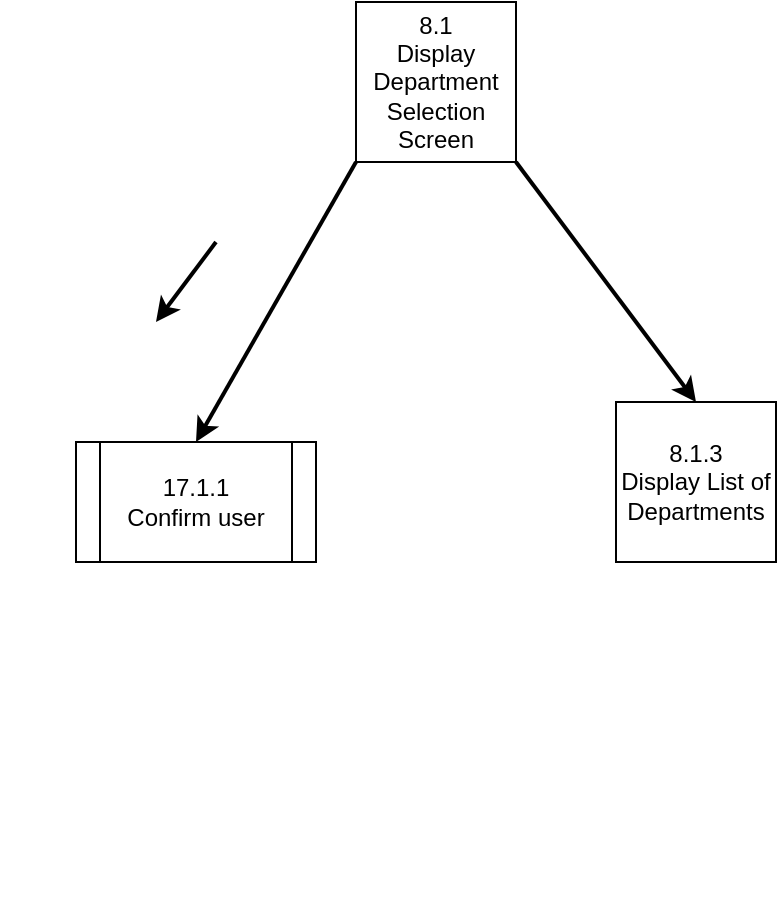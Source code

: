 <mxfile version="12.7.0" type="github" pages="3">
  <diagram id="kWIRDpr4MuSIUFzdemin" name="8.1: Display Dept Selection Screen">
    <mxGraphModel dx="1102" dy="614" grid="1" gridSize="10" guides="1" tooltips="1" connect="1" arrows="1" fold="1" page="1" pageScale="1" pageWidth="850" pageHeight="1100" math="0" shadow="0">
      <root>
        <mxCell id="0"/>
        <mxCell id="1" parent="0"/>
        <mxCell id="BT1aQ9urPEgXNWsOUUMs-1" value="8.1&lt;br&gt;Display Department Selection Screen" style="whiteSpace=wrap;html=1;aspect=fixed;" parent="1" vertex="1">
          <mxGeometry x="350" y="50" width="80" height="80" as="geometry"/>
        </mxCell>
        <mxCell id="BT1aQ9urPEgXNWsOUUMs-2" value="" style="endArrow=classic;html=1;" parent="1" edge="1">
          <mxGeometry width="50" height="50" relative="1" as="geometry">
            <mxPoint x="180" y="490" as="sourcePoint"/>
            <mxPoint x="180" y="490" as="targetPoint"/>
          </mxGeometry>
        </mxCell>
        <mxCell id="BT1aQ9urPEgXNWsOUUMs-3" value="8.1.3&lt;br&gt;Display List of Departments" style="whiteSpace=wrap;html=1;aspect=fixed;" parent="1" vertex="1">
          <mxGeometry x="480" y="250" width="80" height="80" as="geometry"/>
        </mxCell>
        <mxCell id="BT1aQ9urPEgXNWsOUUMs-5" value="" style="endArrow=classic;html=1;exitX=1;exitY=1;exitDx=0;exitDy=0;strokeWidth=2;entryX=0.5;entryY=0;entryDx=0;entryDy=0;" parent="1" source="BT1aQ9urPEgXNWsOUUMs-1" target="BT1aQ9urPEgXNWsOUUMs-3" edge="1">
          <mxGeometry width="50" height="50" relative="1" as="geometry">
            <mxPoint x="490" y="220" as="sourcePoint"/>
            <mxPoint x="515" y="250" as="targetPoint"/>
          </mxGeometry>
        </mxCell>
        <mxCell id="BT1aQ9urPEgXNWsOUUMs-12" value="" style="endArrow=classic;html=1;" parent="1" edge="1">
          <mxGeometry width="50" height="50" relative="1" as="geometry">
            <mxPoint x="400" y="495" as="sourcePoint"/>
            <mxPoint x="400" y="495" as="targetPoint"/>
          </mxGeometry>
        </mxCell>
        <mxCell id="fowH8bcEZlyx6kravxcI-2" value="17.1.1&lt;br&gt;Confirm user" style="shape=process;whiteSpace=wrap;html=1;backgroundOutline=1;" vertex="1" parent="1">
          <mxGeometry x="210" y="270" width="120" height="60" as="geometry"/>
        </mxCell>
        <mxCell id="fowH8bcEZlyx6kravxcI-3" value="" style="endArrow=classic;html=1;strokeWidth=2;exitX=0;exitY=1;exitDx=0;exitDy=0;entryX=0.5;entryY=0;entryDx=0;entryDy=0;" edge="1" parent="1" source="BT1aQ9urPEgXNWsOUUMs-1" target="fowH8bcEZlyx6kravxcI-2">
          <mxGeometry width="50" height="50" relative="1" as="geometry">
            <mxPoint x="290" y="210" as="sourcePoint"/>
            <mxPoint x="340" y="160" as="targetPoint"/>
          </mxGeometry>
        </mxCell>
        <mxCell id="fowH8bcEZlyx6kravxcI-4" value="" style="endArrow=classic;html=1;strokeWidth=2;" edge="1" parent="1">
          <mxGeometry width="50" height="50" relative="1" as="geometry">
            <mxPoint x="280" y="170" as="sourcePoint"/>
            <mxPoint x="250" y="210" as="targetPoint"/>
          </mxGeometry>
        </mxCell>
      </root>
    </mxGraphModel>
  </diagram>
  <diagram id="noVSwrxsb5jb9V1s53vI" name="8.2: Retrieve Dept Information">
    <mxGraphModel dx="1102" dy="614" grid="1" gridSize="10" guides="1" tooltips="1" connect="1" arrows="1" fold="1" page="1" pageScale="1" pageWidth="850" pageHeight="1100" math="0" shadow="0">
      <root>
        <mxCell id="vygolRGxCm583H4xdt0z-0"/>
        <mxCell id="vygolRGxCm583H4xdt0z-1" parent="vygolRGxCm583H4xdt0z-0"/>
        <mxCell id="1jjHSBB2l790MNxz8eVH-0" value="8.2&lt;br&gt;Retrieve Department Information" style="whiteSpace=wrap;html=1;aspect=fixed;" parent="vygolRGxCm583H4xdt0z-1" vertex="1">
          <mxGeometry x="355" y="50" width="80" height="80" as="geometry"/>
        </mxCell>
        <mxCell id="1jjHSBB2l790MNxz8eVH-1" value="8.2.2&lt;br&gt;Display Information of Department Home to be Edited" style="whiteSpace=wrap;html=1;aspect=fixed;" parent="vygolRGxCm583H4xdt0z-1" vertex="1">
          <mxGeometry x="410" y="250" width="90" height="90" as="geometry"/>
        </mxCell>
        <mxCell id="1jjHSBB2l790MNxz8eVH-2" value="" style="endArrow=classic;html=1;exitX=0.75;exitY=1;exitDx=0;exitDy=0;strokeWidth=2;entryX=0.5;entryY=0;entryDx=0;entryDy=0;" parent="vygolRGxCm583H4xdt0z-1" source="1jjHSBB2l790MNxz8eVH-0" target="1jjHSBB2l790MNxz8eVH-1" edge="1">
          <mxGeometry width="50" height="50" relative="1" as="geometry">
            <mxPoint x="490" y="220" as="sourcePoint"/>
            <mxPoint x="515" y="250" as="targetPoint"/>
          </mxGeometry>
        </mxCell>
        <mxCell id="1jjHSBB2l790MNxz8eVH-3" value="" style="endArrow=classic;html=1;exitX=0.25;exitY=1;exitDx=0;exitDy=0;entryX=0.5;entryY=0;entryDx=0;entryDy=0;strokeWidth=2;" parent="vygolRGxCm583H4xdt0z-1" source="1jjHSBB2l790MNxz8eVH-0" target="1jjHSBB2l790MNxz8eVH-5" edge="1">
          <mxGeometry width="50" height="50" relative="1" as="geometry">
            <mxPoint x="397.5" y="150" as="sourcePoint"/>
            <mxPoint x="390" y="250" as="targetPoint"/>
          </mxGeometry>
        </mxCell>
        <mxCell id="1jjHSBB2l790MNxz8eVH-4" value="" style="endArrow=classic;html=1;strokeWidth=2;entryX=0.5;entryY=0;entryDx=0;entryDy=0;exitX=0.5;exitY=1;exitDx=0;exitDy=0;" parent="vygolRGxCm583H4xdt0z-1" source="1jjHSBB2l790MNxz8eVH-5" target="1jjHSBB2l790MNxz8eVH-6" edge="1">
          <mxGeometry width="50" height="50" relative="1" as="geometry">
            <mxPoint x="360" y="330" as="sourcePoint"/>
            <mxPoint x="325" y="400" as="targetPoint"/>
          </mxGeometry>
        </mxCell>
        <mxCell id="1jjHSBB2l790MNxz8eVH-5" value="1.1.4&lt;br&gt;Get Required Information from Database" style="shape=process;whiteSpace=wrap;html=1;backgroundOutline=1;" parent="vygolRGxCm583H4xdt0z-1" vertex="1">
          <mxGeometry x="290" y="250" width="90" height="90" as="geometry"/>
        </mxCell>
        <mxCell id="1jjHSBB2l790MNxz8eVH-6" value="8.2.1.1&lt;br&gt;Retrieve Record of Selected Department" style="whiteSpace=wrap;html=1;aspect=fixed;" parent="vygolRGxCm583H4xdt0z-1" vertex="1">
          <mxGeometry x="295" y="390" width="80" height="80" as="geometry"/>
        </mxCell>
      </root>
    </mxGraphModel>
  </diagram>
  <diagram id="cvIHoRvNpLErwvL52O3p" name="8.3: Update Dept Record">
    <mxGraphModel dx="1102" dy="614" grid="1" gridSize="10" guides="1" tooltips="1" connect="1" arrows="1" fold="1" page="1" pageScale="1" pageWidth="850" pageHeight="1100" math="0" shadow="0">
      <root>
        <mxCell id="zPqOkiM8VrnQa2lOEWsN-0"/>
        <mxCell id="zPqOkiM8VrnQa2lOEWsN-1" parent="zPqOkiM8VrnQa2lOEWsN-0"/>
        <mxCell id="HdBRC72AOEr44ZeiQhKt-0" value="8.3&lt;br&gt;Update Department Record" style="whiteSpace=wrap;html=1;aspect=fixed;" parent="zPqOkiM8VrnQa2lOEWsN-1" vertex="1">
          <mxGeometry x="420" y="70" width="80" height="80" as="geometry"/>
        </mxCell>
        <mxCell id="HdBRC72AOEr44ZeiQhKt-1" value="" style="endArrow=classic;html=1;exitX=0.25;exitY=1;exitDx=0;exitDy=0;entryX=0.5;entryY=0;entryDx=0;entryDy=0;strokeWidth=2;" parent="zPqOkiM8VrnQa2lOEWsN-1" source="HdBRC72AOEr44ZeiQhKt-0" target="HdBRC72AOEr44ZeiQhKt-2" edge="1">
          <mxGeometry width="50" height="50" relative="1" as="geometry">
            <mxPoint x="310" y="190" as="sourcePoint"/>
            <mxPoint x="160" y="270" as="targetPoint"/>
          </mxGeometry>
        </mxCell>
        <mxCell id="HdBRC72AOEr44ZeiQhKt-2" value="&lt;span style=&quot;white-space: normal&quot;&gt;1.2.1&lt;br&gt;&lt;/span&gt;Retrieve Submitted Form Data" style="shape=process;whiteSpace=wrap;html=1;backgroundOutline=1;" parent="zPqOkiM8VrnQa2lOEWsN-1" vertex="1">
          <mxGeometry x="290" y="270" width="90" height="80" as="geometry"/>
        </mxCell>
        <mxCell id="HdBRC72AOEr44ZeiQhKt-3" value="&lt;span style=&quot;white-space: normal&quot;&gt;1.2.2&lt;br&gt;&lt;/span&gt;Verify Submitted Form Data" style="shape=process;whiteSpace=wrap;html=1;backgroundOutline=1;" parent="zPqOkiM8VrnQa2lOEWsN-1" vertex="1">
          <mxGeometry x="415" y="270" width="90" height="80" as="geometry"/>
        </mxCell>
        <mxCell id="HdBRC72AOEr44ZeiQhKt-4" value="" style="endArrow=classic;html=1;exitX=0.5;exitY=1;exitDx=0;exitDy=0;entryX=0.5;entryY=0;entryDx=0;entryDy=0;strokeWidth=2;" parent="zPqOkiM8VrnQa2lOEWsN-1" source="HdBRC72AOEr44ZeiQhKt-0" target="HdBRC72AOEr44ZeiQhKt-3" edge="1">
          <mxGeometry width="50" height="50" relative="1" as="geometry">
            <mxPoint x="467.5" y="170" as="sourcePoint"/>
            <mxPoint x="262.5" y="290" as="targetPoint"/>
          </mxGeometry>
        </mxCell>
        <mxCell id="HdBRC72AOEr44ZeiQhKt-5" value="" style="endArrow=classic;html=1;strokeWidth=2;entryX=0.5;entryY=0;entryDx=0;entryDy=0;exitX=0.75;exitY=1;exitDx=0;exitDy=0;" parent="zPqOkiM8VrnQa2lOEWsN-1" source="HdBRC72AOEr44ZeiQhKt-0" target="HdBRC72AOEr44ZeiQhKt-6" edge="1">
          <mxGeometry width="50" height="50" relative="1" as="geometry">
            <mxPoint x="480" y="130" as="sourcePoint"/>
            <mxPoint x="560" y="270" as="targetPoint"/>
          </mxGeometry>
        </mxCell>
        <mxCell id="HdBRC72AOEr44ZeiQhKt-6" value="8.3.3&lt;br&gt;Update Department Record with Submitted Form Data" style="whiteSpace=wrap;html=1;aspect=fixed;" parent="zPqOkiM8VrnQa2lOEWsN-1" vertex="1">
          <mxGeometry x="540" y="270" width="90" height="90" as="geometry"/>
        </mxCell>
        <mxCell id="HdBRC72AOEr44ZeiQhKt-7" value="" style="endArrow=classic;html=1;curved=1;" parent="zPqOkiM8VrnQa2lOEWsN-1" edge="1">
          <mxGeometry width="50" height="50" relative="1" as="geometry">
            <mxPoint x="455" y="150.0" as="sourcePoint"/>
            <mxPoint x="430" y="150" as="targetPoint"/>
            <Array as="points">
              <mxPoint x="490" y="160"/>
              <mxPoint x="470" y="180"/>
              <mxPoint x="410" y="180"/>
              <mxPoint x="400" y="160"/>
            </Array>
          </mxGeometry>
        </mxCell>
      </root>
    </mxGraphModel>
  </diagram>
</mxfile>
